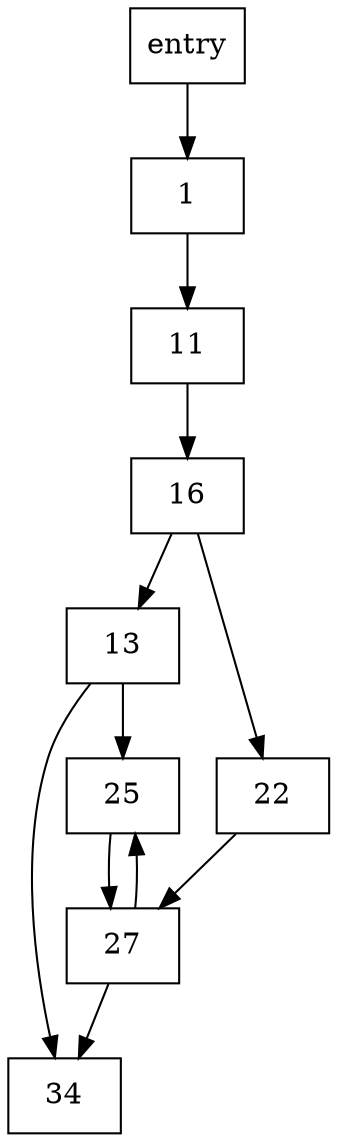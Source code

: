 digraph "CFG" {
    node [shape=box];
    entry [label="entry"];
    1 [label="1"];
    11 [label="11"];
    13 [label="13"];
    16 [label="16"];
    22 [label="22"];
    25 [label="25"];
    27 [label="27"];
    34 [label="34"];
    entry -> 1;
    1 -> 11;
    11 -> 16;
    16 -> 13;
    13 -> 25;
    13 -> 34;
    16 -> 22;
    22 -> 27;
    25 -> 27;
    27 -> 34;
    27 -> 25;
    
}